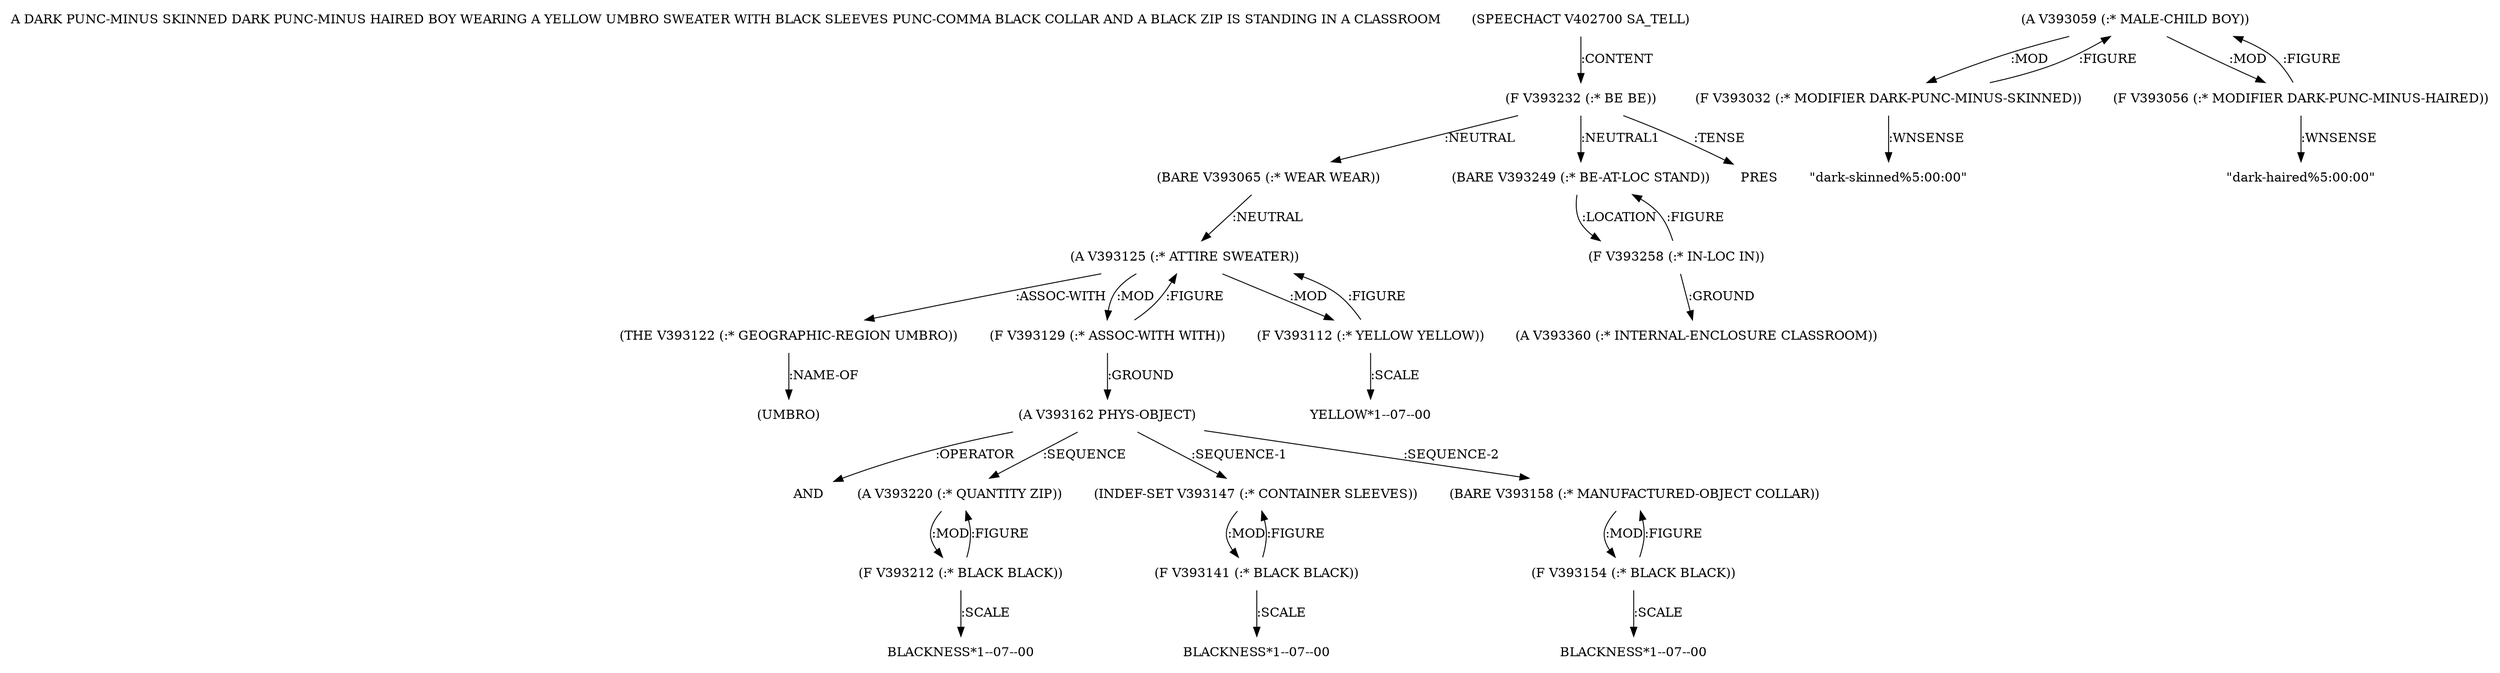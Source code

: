 digraph Terms {
  node [shape=none]
  "A DARK PUNC-MINUS SKINNED DARK PUNC-MINUS HAIRED BOY WEARING A YELLOW UMBRO SWEATER WITH BLACK SLEEVES PUNC-COMMA BLACK COLLAR AND A BLACK ZIP IS STANDING IN A CLASSROOM"
  "V402700" [label="(SPEECHACT V402700 SA_TELL)"]
  "V402700" -> "V393232" [label=":CONTENT"]
  "V393232" [label="(F V393232 (:* BE BE))"]
  "V393232" -> "V393065" [label=":NEUTRAL"]
  "V393232" -> "V393249" [label=":NEUTRAL1"]
  "V393232" -> "NT403694" [label=":TENSE"]
  "NT403694" [label="PRES"]
  "V393065" [label="(BARE V393065 (:* WEAR WEAR))"]
  "V393065" -> "V393125" [label=":NEUTRAL"]
  "V393125" [label="(A V393125 (:* ATTIRE SWEATER))"]
  "V393125" -> "V393122" [label=":ASSOC-WITH"]
  "V393125" -> "V393129" [label=":MOD"]
  "V393125" -> "V393112" [label=":MOD"]
  "V393112" [label="(F V393112 (:* YELLOW YELLOW))"]
  "V393112" -> "V393125" [label=":FIGURE"]
  "V393112" -> "NT403695" [label=":SCALE"]
  "NT403695" [label="YELLOW*1--07--00"]
  "V393122" [label="(THE V393122 (:* GEOGRAPHIC-REGION UMBRO))"]
  "V393122" -> "NT403696" [label=":NAME-OF"]
  "NT403696" [label="(UMBRO)"]
  "V393129" [label="(F V393129 (:* ASSOC-WITH WITH))"]
  "V393129" -> "V393162" [label=":GROUND"]
  "V393129" -> "V393125" [label=":FIGURE"]
  "V393162" [label="(A V393162 PHYS-OBJECT)"]
  "V393162" -> "NT403697" [label=":OPERATOR"]
  "NT403697" [label="AND"]
  "V393162" -> "V393220" [label=":SEQUENCE"]
  "V393162" -> "V393147" [label=":SEQUENCE-1"]
  "V393162" -> "V393158" [label=":SEQUENCE-2"]
  "V393147" [label="(INDEF-SET V393147 (:* CONTAINER SLEEVES))"]
  "V393147" -> "V393141" [label=":MOD"]
  "V393141" [label="(F V393141 (:* BLACK BLACK))"]
  "V393141" -> "V393147" [label=":FIGURE"]
  "V393141" -> "NT403698" [label=":SCALE"]
  "NT403698" [label="BLACKNESS*1--07--00"]
  "V393158" [label="(BARE V393158 (:* MANUFACTURED-OBJECT COLLAR))"]
  "V393158" -> "V393154" [label=":MOD"]
  "V393154" [label="(F V393154 (:* BLACK BLACK))"]
  "V393154" -> "V393158" [label=":FIGURE"]
  "V393154" -> "NT403699" [label=":SCALE"]
  "NT403699" [label="BLACKNESS*1--07--00"]
  "V393220" [label="(A V393220 (:* QUANTITY ZIP))"]
  "V393220" -> "V393212" [label=":MOD"]
  "V393212" [label="(F V393212 (:* BLACK BLACK))"]
  "V393212" -> "V393220" [label=":FIGURE"]
  "V393212" -> "NT403700" [label=":SCALE"]
  "NT403700" [label="BLACKNESS*1--07--00"]
  "V393249" [label="(BARE V393249 (:* BE-AT-LOC STAND))"]
  "V393249" -> "V393258" [label=":LOCATION"]
  "V393258" [label="(F V393258 (:* IN-LOC IN))"]
  "V393258" -> "V393360" [label=":GROUND"]
  "V393258" -> "V393249" [label=":FIGURE"]
  "V393360" [label="(A V393360 (:* INTERNAL-ENCLOSURE CLASSROOM))"]
  "V393059" [label="(A V393059 (:* MALE-CHILD BOY))"]
  "V393059" -> "V393032" [label=":MOD"]
  "V393059" -> "V393056" [label=":MOD"]
  "V393032" [label="(F V393032 (:* MODIFIER DARK-PUNC-MINUS-SKINNED))"]
  "V393032" -> "V393059" [label=":FIGURE"]
  "V393032" -> "NT403701" [label=":WNSENSE"]
  "NT403701" [label="\"dark-skinned%5:00:00\""]
  "V393056" [label="(F V393056 (:* MODIFIER DARK-PUNC-MINUS-HAIRED))"]
  "V393056" -> "V393059" [label=":FIGURE"]
  "V393056" -> "NT403702" [label=":WNSENSE"]
  "NT403702" [label="\"dark-haired%5:00:00\""]
}
